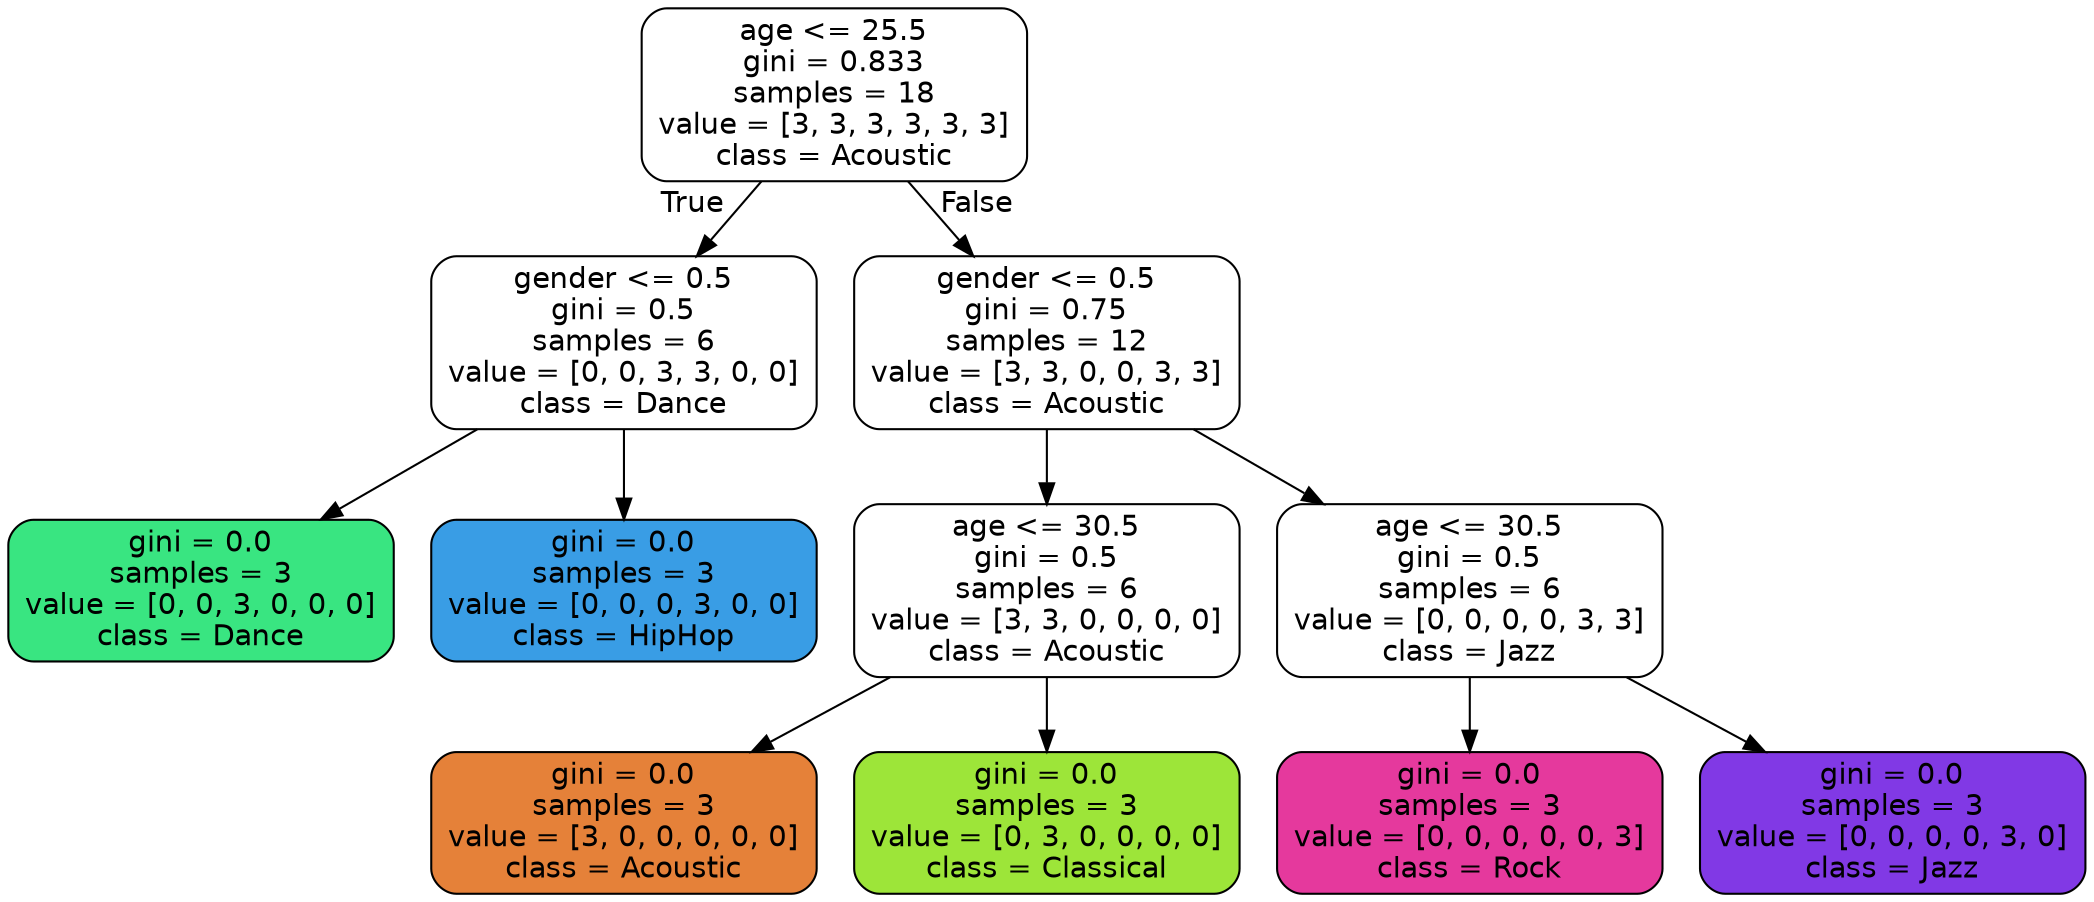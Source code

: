 digraph Tree {
node [shape=box, style="filled, rounded", color="black", fontname=helvetica] ;
edge [fontname=helvetica] ;
0 [label="age <= 25.5\ngini = 0.833\nsamples = 18\nvalue = [3, 3, 3, 3, 3, 3]\nclass = Acoustic", fillcolor="#ffffff"] ;
1 [label="gender <= 0.5\ngini = 0.5\nsamples = 6\nvalue = [0, 0, 3, 3, 0, 0]\nclass = Dance", fillcolor="#ffffff"] ;
0 -> 1 [labeldistance=2.5, labelangle=45, headlabel="True"] ;
2 [label="gini = 0.0\nsamples = 3\nvalue = [0, 0, 3, 0, 0, 0]\nclass = Dance", fillcolor="#39e581"] ;
1 -> 2 ;
3 [label="gini = 0.0\nsamples = 3\nvalue = [0, 0, 0, 3, 0, 0]\nclass = HipHop", fillcolor="#399de5"] ;
1 -> 3 ;
4 [label="gender <= 0.5\ngini = 0.75\nsamples = 12\nvalue = [3, 3, 0, 0, 3, 3]\nclass = Acoustic", fillcolor="#ffffff"] ;
0 -> 4 [labeldistance=2.5, labelangle=-45, headlabel="False"] ;
5 [label="age <= 30.5\ngini = 0.5\nsamples = 6\nvalue = [3, 3, 0, 0, 0, 0]\nclass = Acoustic", fillcolor="#ffffff"] ;
4 -> 5 ;
6 [label="gini = 0.0\nsamples = 3\nvalue = [3, 0, 0, 0, 0, 0]\nclass = Acoustic", fillcolor="#e58139"] ;
5 -> 6 ;
7 [label="gini = 0.0\nsamples = 3\nvalue = [0, 3, 0, 0, 0, 0]\nclass = Classical", fillcolor="#9de539"] ;
5 -> 7 ;
8 [label="age <= 30.5\ngini = 0.5\nsamples = 6\nvalue = [0, 0, 0, 0, 3, 3]\nclass = Jazz", fillcolor="#ffffff"] ;
4 -> 8 ;
9 [label="gini = 0.0\nsamples = 3\nvalue = [0, 0, 0, 0, 0, 3]\nclass = Rock", fillcolor="#e5399d"] ;
8 -> 9 ;
10 [label="gini = 0.0\nsamples = 3\nvalue = [0, 0, 0, 0, 3, 0]\nclass = Jazz", fillcolor="#8139e5"] ;
8 -> 10 ;
}